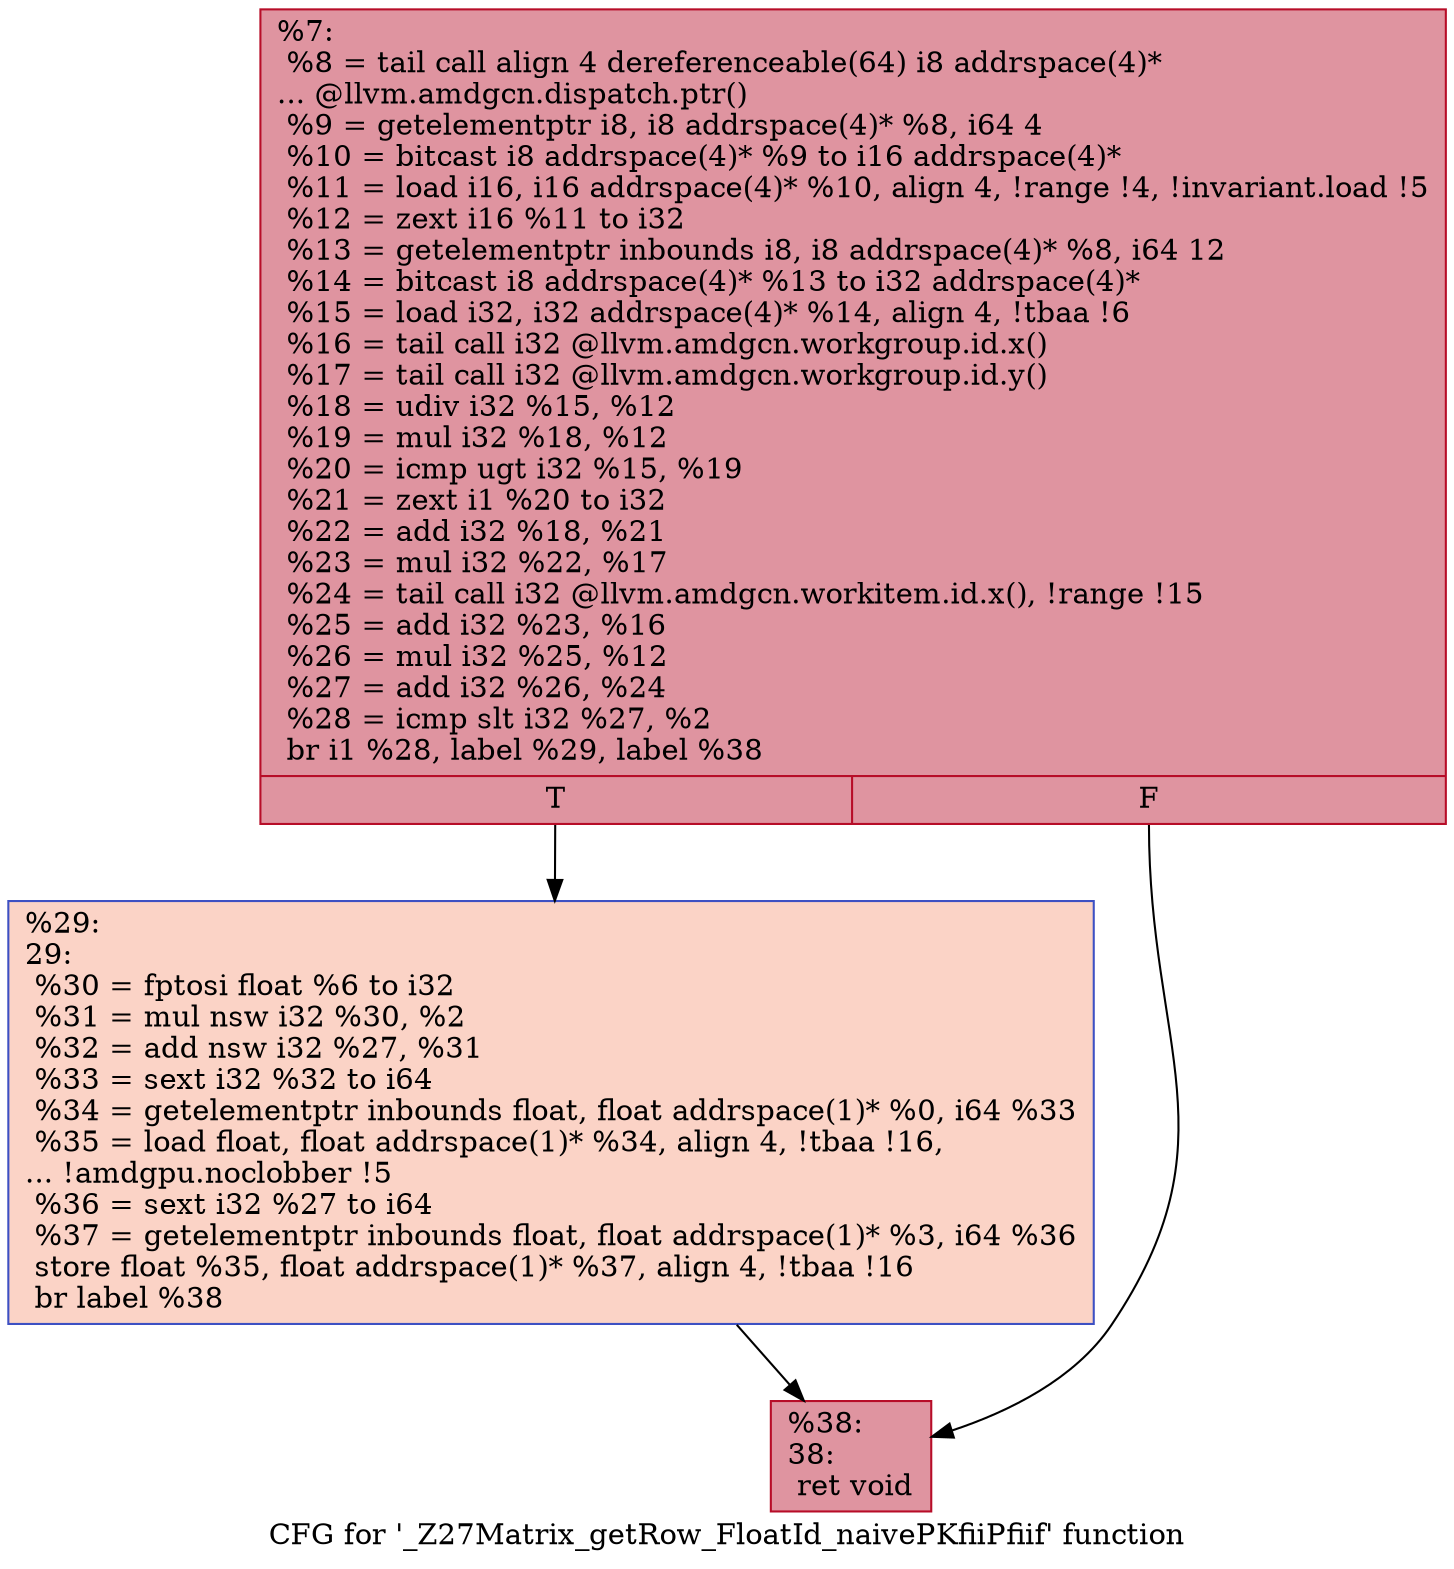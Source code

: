 digraph "CFG for '_Z27Matrix_getRow_FloatId_naivePKfiiPfiif' function" {
	label="CFG for '_Z27Matrix_getRow_FloatId_naivePKfiiPfiif' function";

	Node0x55265b0 [shape=record,color="#b70d28ff", style=filled, fillcolor="#b70d2870",label="{%7:\l  %8 = tail call align 4 dereferenceable(64) i8 addrspace(4)*\l... @llvm.amdgcn.dispatch.ptr()\l  %9 = getelementptr i8, i8 addrspace(4)* %8, i64 4\l  %10 = bitcast i8 addrspace(4)* %9 to i16 addrspace(4)*\l  %11 = load i16, i16 addrspace(4)* %10, align 4, !range !4, !invariant.load !5\l  %12 = zext i16 %11 to i32\l  %13 = getelementptr inbounds i8, i8 addrspace(4)* %8, i64 12\l  %14 = bitcast i8 addrspace(4)* %13 to i32 addrspace(4)*\l  %15 = load i32, i32 addrspace(4)* %14, align 4, !tbaa !6\l  %16 = tail call i32 @llvm.amdgcn.workgroup.id.x()\l  %17 = tail call i32 @llvm.amdgcn.workgroup.id.y()\l  %18 = udiv i32 %15, %12\l  %19 = mul i32 %18, %12\l  %20 = icmp ugt i32 %15, %19\l  %21 = zext i1 %20 to i32\l  %22 = add i32 %18, %21\l  %23 = mul i32 %22, %17\l  %24 = tail call i32 @llvm.amdgcn.workitem.id.x(), !range !15\l  %25 = add i32 %23, %16\l  %26 = mul i32 %25, %12\l  %27 = add i32 %26, %24\l  %28 = icmp slt i32 %27, %2\l  br i1 %28, label %29, label %38\l|{<s0>T|<s1>F}}"];
	Node0x55265b0:s0 -> Node0x5528e20;
	Node0x55265b0:s1 -> Node0x5528eb0;
	Node0x5528e20 [shape=record,color="#3d50c3ff", style=filled, fillcolor="#f59c7d70",label="{%29:\l29:                                               \l  %30 = fptosi float %6 to i32\l  %31 = mul nsw i32 %30, %2\l  %32 = add nsw i32 %27, %31\l  %33 = sext i32 %32 to i64\l  %34 = getelementptr inbounds float, float addrspace(1)* %0, i64 %33\l  %35 = load float, float addrspace(1)* %34, align 4, !tbaa !16,\l... !amdgpu.noclobber !5\l  %36 = sext i32 %27 to i64\l  %37 = getelementptr inbounds float, float addrspace(1)* %3, i64 %36\l  store float %35, float addrspace(1)* %37, align 4, !tbaa !16\l  br label %38\l}"];
	Node0x5528e20 -> Node0x5528eb0;
	Node0x5528eb0 [shape=record,color="#b70d28ff", style=filled, fillcolor="#b70d2870",label="{%38:\l38:                                               \l  ret void\l}"];
}
